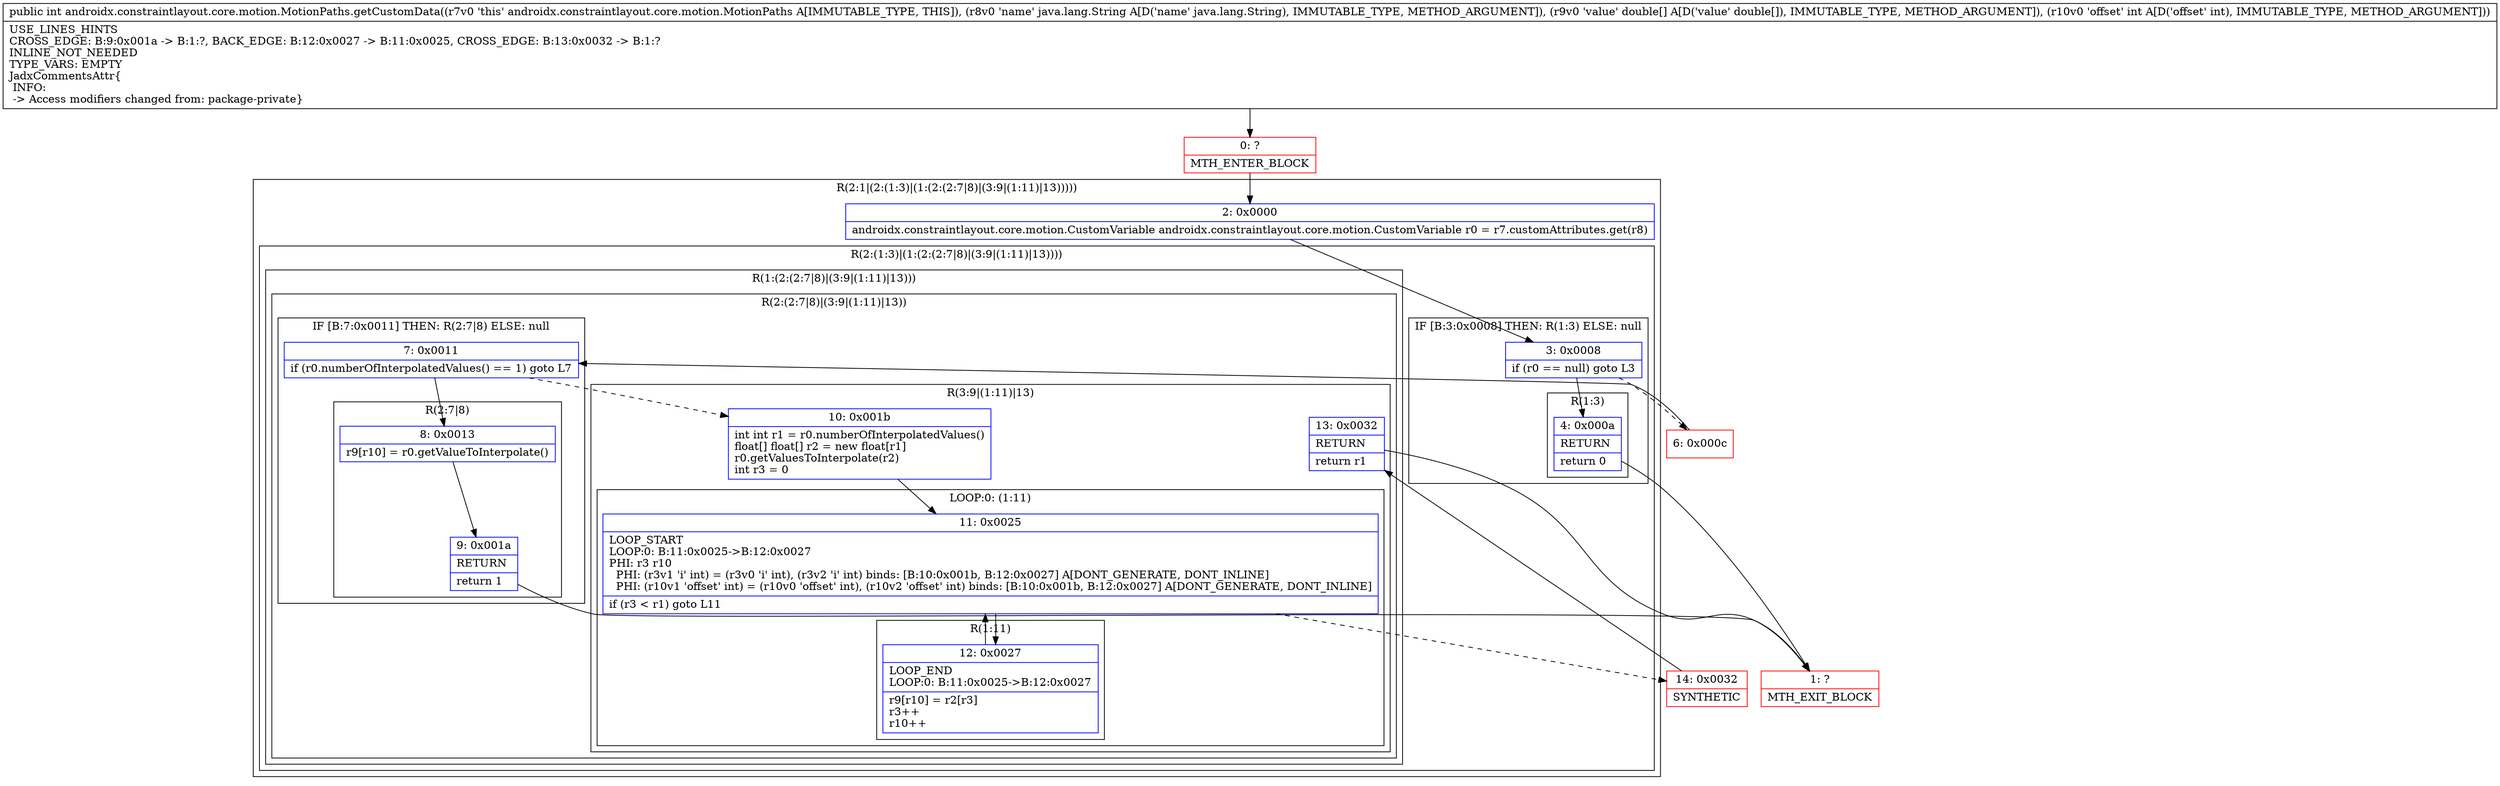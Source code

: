 digraph "CFG forandroidx.constraintlayout.core.motion.MotionPaths.getCustomData(Ljava\/lang\/String;[DI)I" {
subgraph cluster_Region_1608775291 {
label = "R(2:1|(2:(1:3)|(1:(2:(2:7|8)|(3:9|(1:11)|13)))))";
node [shape=record,color=blue];
Node_2 [shape=record,label="{2\:\ 0x0000|androidx.constraintlayout.core.motion.CustomVariable androidx.constraintlayout.core.motion.CustomVariable r0 = r7.customAttributes.get(r8)\l}"];
subgraph cluster_Region_1428378294 {
label = "R(2:(1:3)|(1:(2:(2:7|8)|(3:9|(1:11)|13))))";
node [shape=record,color=blue];
subgraph cluster_IfRegion_21508247 {
label = "IF [B:3:0x0008] THEN: R(1:3) ELSE: null";
node [shape=record,color=blue];
Node_3 [shape=record,label="{3\:\ 0x0008|if (r0 == null) goto L3\l}"];
subgraph cluster_Region_322240001 {
label = "R(1:3)";
node [shape=record,color=blue];
Node_4 [shape=record,label="{4\:\ 0x000a|RETURN\l|return 0\l}"];
}
}
subgraph cluster_Region_1768091310 {
label = "R(1:(2:(2:7|8)|(3:9|(1:11)|13)))";
node [shape=record,color=blue];
subgraph cluster_Region_940902523 {
label = "R(2:(2:7|8)|(3:9|(1:11)|13))";
node [shape=record,color=blue];
subgraph cluster_IfRegion_846439861 {
label = "IF [B:7:0x0011] THEN: R(2:7|8) ELSE: null";
node [shape=record,color=blue];
Node_7 [shape=record,label="{7\:\ 0x0011|if (r0.numberOfInterpolatedValues() == 1) goto L7\l}"];
subgraph cluster_Region_1429036662 {
label = "R(2:7|8)";
node [shape=record,color=blue];
Node_8 [shape=record,label="{8\:\ 0x0013|r9[r10] = r0.getValueToInterpolate()\l}"];
Node_9 [shape=record,label="{9\:\ 0x001a|RETURN\l|return 1\l}"];
}
}
subgraph cluster_Region_356330118 {
label = "R(3:9|(1:11)|13)";
node [shape=record,color=blue];
Node_10 [shape=record,label="{10\:\ 0x001b|int int r1 = r0.numberOfInterpolatedValues()\lfloat[] float[] r2 = new float[r1]\lr0.getValuesToInterpolate(r2)\lint r3 = 0\l}"];
subgraph cluster_LoopRegion_1437690942 {
label = "LOOP:0: (1:11)";
node [shape=record,color=blue];
Node_11 [shape=record,label="{11\:\ 0x0025|LOOP_START\lLOOP:0: B:11:0x0025\-\>B:12:0x0027\lPHI: r3 r10 \l  PHI: (r3v1 'i' int) = (r3v0 'i' int), (r3v2 'i' int) binds: [B:10:0x001b, B:12:0x0027] A[DONT_GENERATE, DONT_INLINE]\l  PHI: (r10v1 'offset' int) = (r10v0 'offset' int), (r10v2 'offset' int) binds: [B:10:0x001b, B:12:0x0027] A[DONT_GENERATE, DONT_INLINE]\l|if (r3 \< r1) goto L11\l}"];
subgraph cluster_Region_2059416880 {
label = "R(1:11)";
node [shape=record,color=blue];
Node_12 [shape=record,label="{12\:\ 0x0027|LOOP_END\lLOOP:0: B:11:0x0025\-\>B:12:0x0027\l|r9[r10] = r2[r3]\lr3++\lr10++\l}"];
}
}
Node_13 [shape=record,label="{13\:\ 0x0032|RETURN\l|return r1\l}"];
}
}
}
}
}
Node_0 [shape=record,color=red,label="{0\:\ ?|MTH_ENTER_BLOCK\l}"];
Node_1 [shape=record,color=red,label="{1\:\ ?|MTH_EXIT_BLOCK\l}"];
Node_6 [shape=record,color=red,label="{6\:\ 0x000c}"];
Node_14 [shape=record,color=red,label="{14\:\ 0x0032|SYNTHETIC\l}"];
MethodNode[shape=record,label="{public int androidx.constraintlayout.core.motion.MotionPaths.getCustomData((r7v0 'this' androidx.constraintlayout.core.motion.MotionPaths A[IMMUTABLE_TYPE, THIS]), (r8v0 'name' java.lang.String A[D('name' java.lang.String), IMMUTABLE_TYPE, METHOD_ARGUMENT]), (r9v0 'value' double[] A[D('value' double[]), IMMUTABLE_TYPE, METHOD_ARGUMENT]), (r10v0 'offset' int A[D('offset' int), IMMUTABLE_TYPE, METHOD_ARGUMENT]))  | USE_LINES_HINTS\lCROSS_EDGE: B:9:0x001a \-\> B:1:?, BACK_EDGE: B:12:0x0027 \-\> B:11:0x0025, CROSS_EDGE: B:13:0x0032 \-\> B:1:?\lINLINE_NOT_NEEDED\lTYPE_VARS: EMPTY\lJadxCommentsAttr\{\l INFO: \l \-\> Access modifiers changed from: package\-private\}\l}"];
MethodNode -> Node_0;Node_2 -> Node_3;
Node_3 -> Node_4;
Node_3 -> Node_6[style=dashed];
Node_4 -> Node_1;
Node_7 -> Node_8;
Node_7 -> Node_10[style=dashed];
Node_8 -> Node_9;
Node_9 -> Node_1;
Node_10 -> Node_11;
Node_11 -> Node_12;
Node_11 -> Node_14[style=dashed];
Node_12 -> Node_11;
Node_13 -> Node_1;
Node_0 -> Node_2;
Node_6 -> Node_7;
Node_14 -> Node_13;
}

